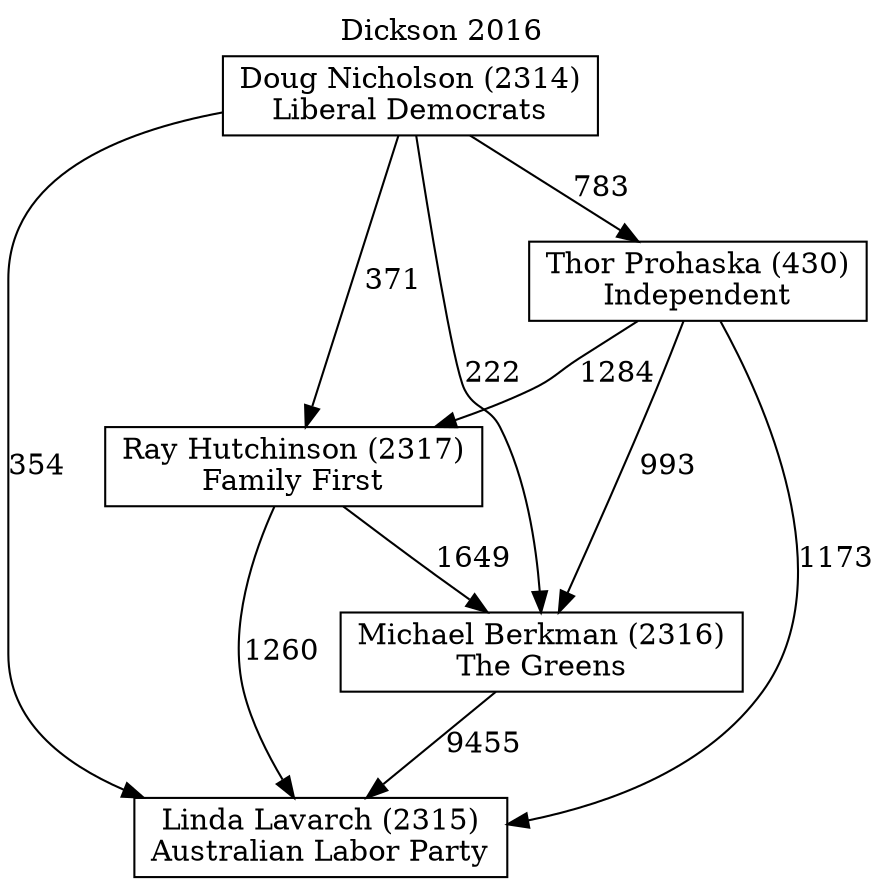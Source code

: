 // House preference flow
digraph "Linda Lavarch (2315)_Dickson_2016" {
	graph [label="Dickson 2016" labelloc=t mclimit=10]
	node [shape=box]
	"Doug Nicholson (2314)" [label="Doug Nicholson (2314)
Liberal Democrats"]
	"Linda Lavarch (2315)" [label="Linda Lavarch (2315)
Australian Labor Party"]
	"Michael Berkman (2316)" [label="Michael Berkman (2316)
The Greens"]
	"Ray Hutchinson (2317)" [label="Ray Hutchinson (2317)
Family First"]
	"Thor Prohaska (430)" [label="Thor Prohaska (430)
Independent"]
	"Doug Nicholson (2314)" -> "Linda Lavarch (2315)" [label=354]
	"Doug Nicholson (2314)" -> "Michael Berkman (2316)" [label=222]
	"Doug Nicholson (2314)" -> "Ray Hutchinson (2317)" [label=371]
	"Doug Nicholson (2314)" -> "Thor Prohaska (430)" [label=783]
	"Michael Berkman (2316)" -> "Linda Lavarch (2315)" [label=9455]
	"Ray Hutchinson (2317)" -> "Linda Lavarch (2315)" [label=1260]
	"Ray Hutchinson (2317)" -> "Michael Berkman (2316)" [label=1649]
	"Thor Prohaska (430)" -> "Linda Lavarch (2315)" [label=1173]
	"Thor Prohaska (430)" -> "Michael Berkman (2316)" [label=993]
	"Thor Prohaska (430)" -> "Ray Hutchinson (2317)" [label=1284]
}
